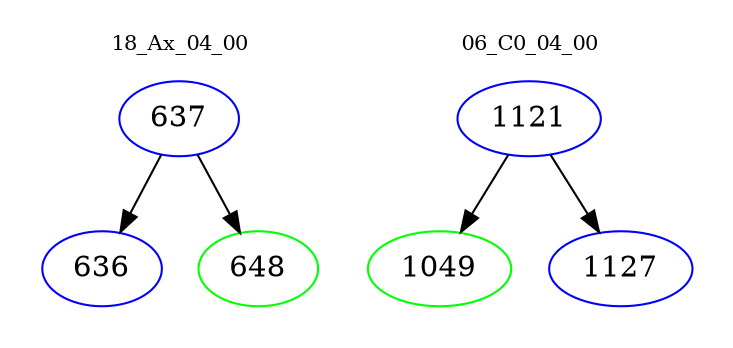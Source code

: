 digraph{
subgraph cluster_0 {
color = white
label = "18_Ax_04_00";
fontsize=10;
T0_637 [label="637", color="blue"]
T0_637 -> T0_636 [color="black"]
T0_636 [label="636", color="blue"]
T0_637 -> T0_648 [color="black"]
T0_648 [label="648", color="green"]
}
subgraph cluster_1 {
color = white
label = "06_C0_04_00";
fontsize=10;
T1_1121 [label="1121", color="blue"]
T1_1121 -> T1_1049 [color="black"]
T1_1049 [label="1049", color="green"]
T1_1121 -> T1_1127 [color="black"]
T1_1127 [label="1127", color="blue"]
}
}
